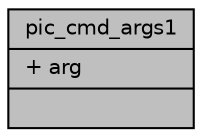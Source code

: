 digraph "pic_cmd_args1"
{
 // INTERACTIVE_SVG=YES
  edge [fontname="Helvetica",fontsize="10",labelfontname="Helvetica",labelfontsize="10"];
  node [fontname="Helvetica",fontsize="10",shape=record];
  Node1 [label="{pic_cmd_args1\n|+ arg\l|}",height=0.2,width=0.4,color="black", fillcolor="grey75", style="filled", fontcolor="black"];
}
